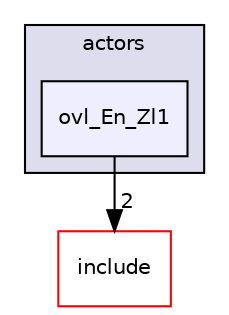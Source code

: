 digraph "src/overlays/actors/ovl_En_Zl1" {
  compound=true
  node [ fontsize="10", fontname="Helvetica"];
  edge [ labelfontsize="10", labelfontname="Helvetica"];
  subgraph clusterdir_e93473484be31ce7bcb356bd643a22f8 {
    graph [ bgcolor="#ddddee", pencolor="black", label="actors" fontname="Helvetica", fontsize="10", URL="dir_e93473484be31ce7bcb356bd643a22f8.html"]
  dir_5c70d7099f4a0a842646cbc8477a44e4 [shape=box, label="ovl_En_Zl1", style="filled", fillcolor="#eeeeff", pencolor="black", URL="dir_5c70d7099f4a0a842646cbc8477a44e4.html"];
  }
  dir_d44c64559bbebec7f509842c48db8b23 [shape=box label="include" fillcolor="white" style="filled" color="red" URL="dir_d44c64559bbebec7f509842c48db8b23.html"];
  dir_5c70d7099f4a0a842646cbc8477a44e4->dir_d44c64559bbebec7f509842c48db8b23 [headlabel="2", labeldistance=1.5 headhref="dir_000388_000000.html"];
}
